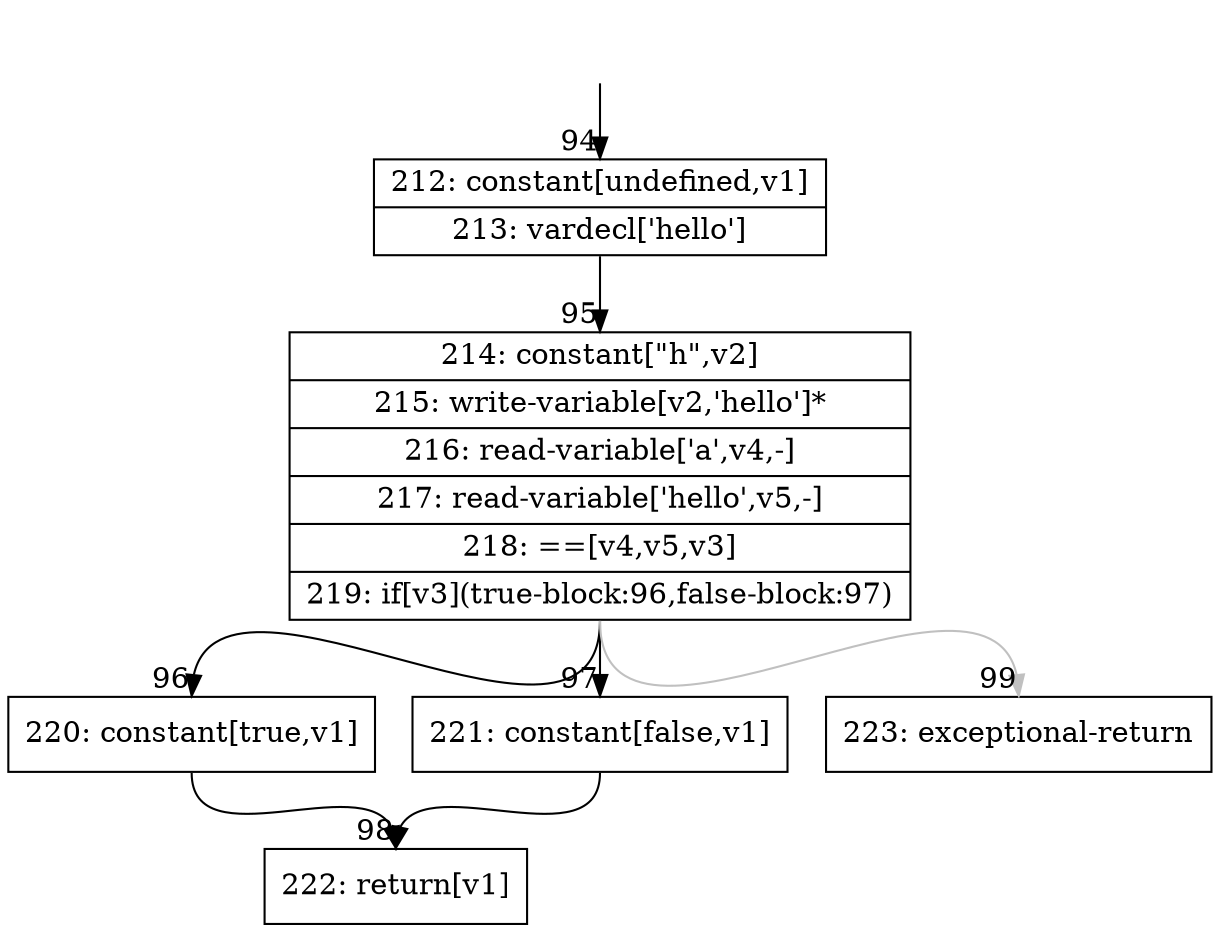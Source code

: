 digraph {
rankdir="TD"
BB_entry18[shape=none,label=""];
BB_entry18 -> BB94 [tailport=s, headport=n, headlabel="    94"]
BB94 [shape=record label="{212: constant[undefined,v1]|213: vardecl['hello']}" ] 
BB94 -> BB95 [tailport=s, headport=n, headlabel="      95"]
BB95 [shape=record label="{214: constant[\"h\",v2]|215: write-variable[v2,'hello']*|216: read-variable['a',v4,-]|217: read-variable['hello',v5,-]|218: ==[v4,v5,v3]|219: if[v3](true-block:96,false-block:97)}" ] 
BB95 -> BB96 [tailport=s, headport=n, headlabel="      96"]
BB95 -> BB97 [tailport=s, headport=n, headlabel="      97"]
BB95 -> BB99 [tailport=s, headport=n, color=gray, headlabel="      99"]
BB96 [shape=record label="{220: constant[true,v1]}" ] 
BB96 -> BB98 [tailport=s, headport=n, headlabel="      98"]
BB97 [shape=record label="{221: constant[false,v1]}" ] 
BB97 -> BB98 [tailport=s, headport=n]
BB98 [shape=record label="{222: return[v1]}" ] 
BB99 [shape=record label="{223: exceptional-return}" ] 
//#$~ 133
}

